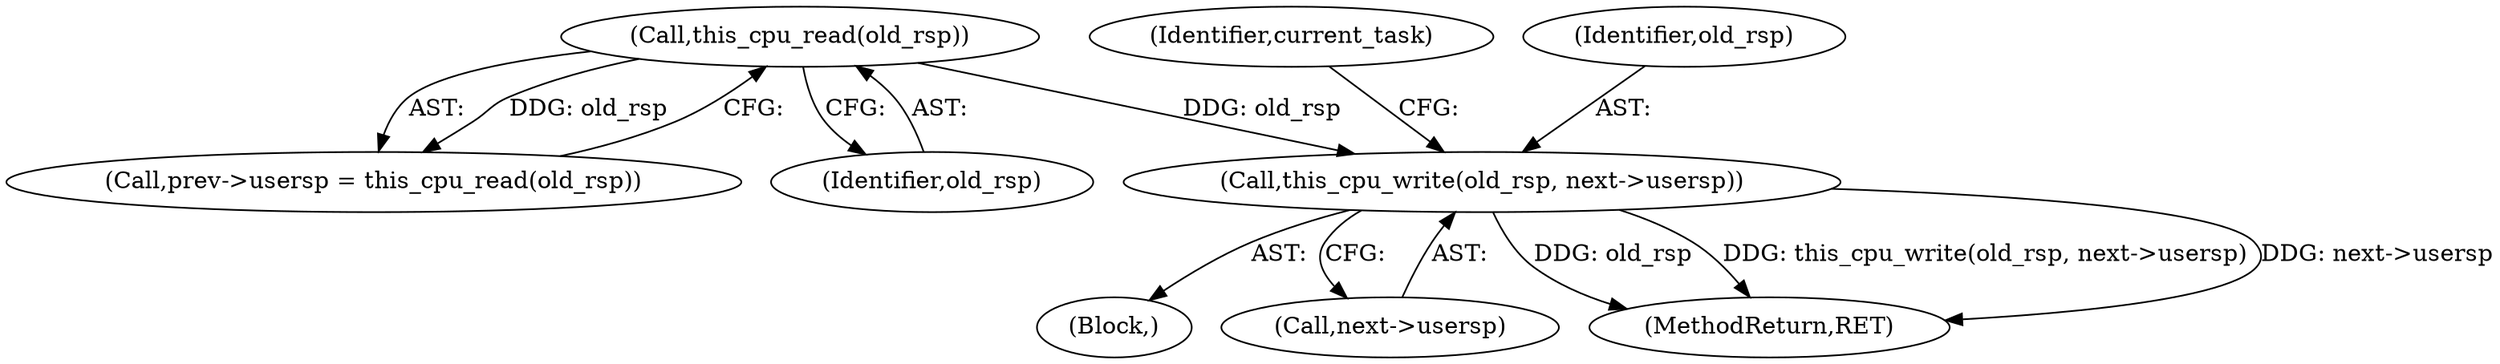 digraph "0_linux_f647d7c155f069c1a068030255c300663516420e@API" {
"1000285" [label="(Call,this_cpu_write(old_rsp, next->usersp))"];
"1000283" [label="(Call,this_cpu_read(old_rsp))"];
"1000279" [label="(Call,prev->usersp = this_cpu_read(old_rsp))"];
"1000291" [label="(Identifier,current_task)"];
"1000284" [label="(Identifier,old_rsp)"];
"1000114" [label="(Block,)"];
"1000287" [label="(Call,next->usersp)"];
"1000283" [label="(Call,this_cpu_read(old_rsp))"];
"1000286" [label="(Identifier,old_rsp)"];
"1000337" [label="(MethodReturn,RET)"];
"1000285" [label="(Call,this_cpu_write(old_rsp, next->usersp))"];
"1000285" -> "1000114"  [label="AST: "];
"1000285" -> "1000287"  [label="CFG: "];
"1000286" -> "1000285"  [label="AST: "];
"1000287" -> "1000285"  [label="AST: "];
"1000291" -> "1000285"  [label="CFG: "];
"1000285" -> "1000337"  [label="DDG: old_rsp"];
"1000285" -> "1000337"  [label="DDG: this_cpu_write(old_rsp, next->usersp)"];
"1000285" -> "1000337"  [label="DDG: next->usersp"];
"1000283" -> "1000285"  [label="DDG: old_rsp"];
"1000283" -> "1000279"  [label="AST: "];
"1000283" -> "1000284"  [label="CFG: "];
"1000284" -> "1000283"  [label="AST: "];
"1000279" -> "1000283"  [label="CFG: "];
"1000283" -> "1000279"  [label="DDG: old_rsp"];
}
